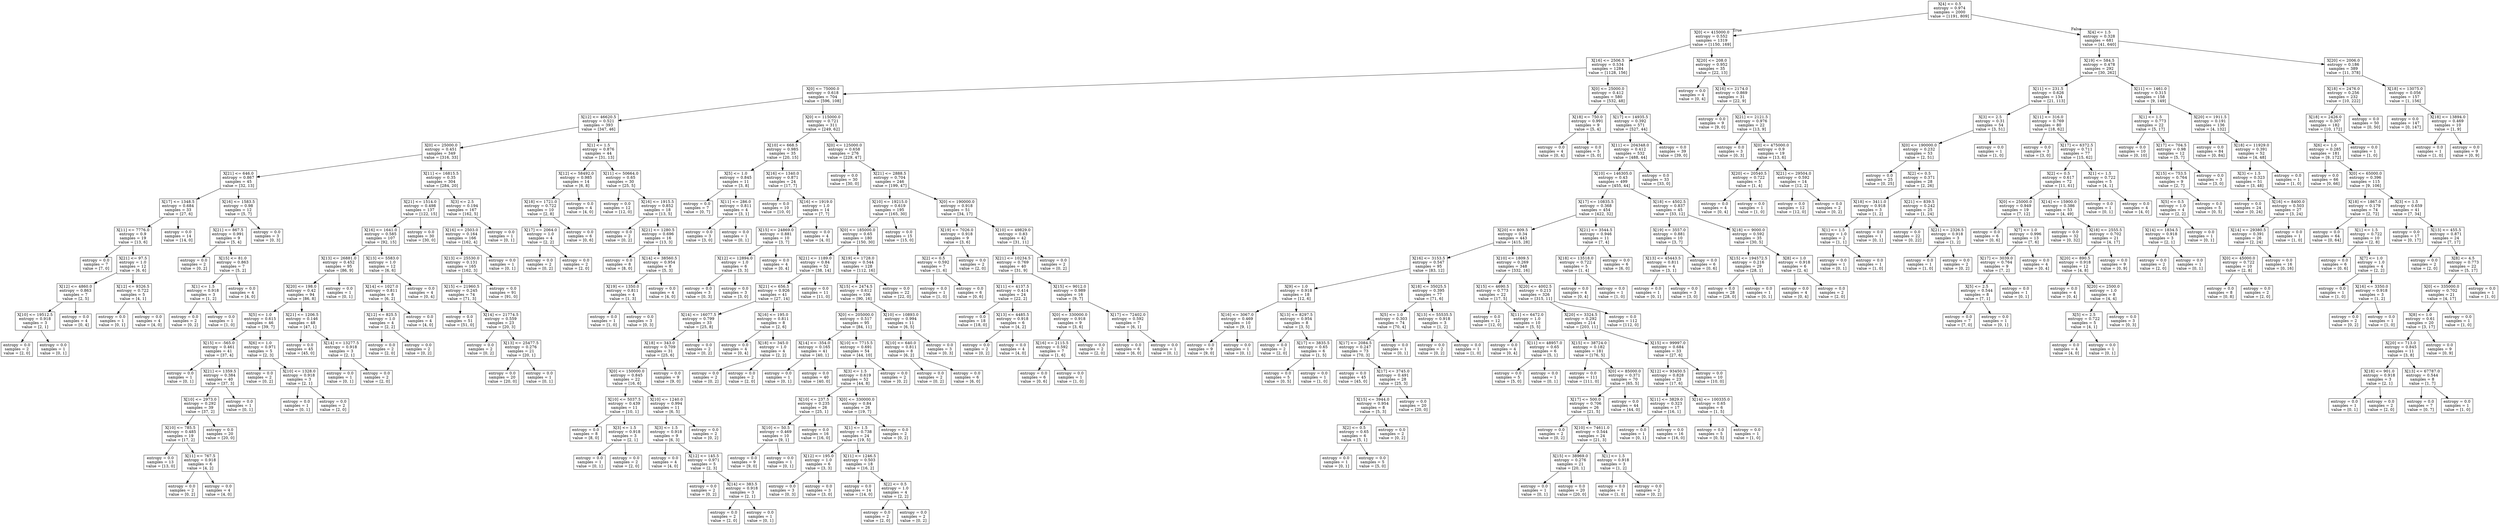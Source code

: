 digraph Tree {
node [shape=box] ;
0 [label="X[4] <= 0.5\nentropy = 0.974\nsamples = 2000\nvalue = [1191, 809]"] ;
1 [label="X[0] <= 415000.0\nentropy = 0.552\nsamples = 1319\nvalue = [1150, 169]"] ;
0 -> 1 [labeldistance=2.5, labelangle=45, headlabel="True"] ;
2 [label="X[16] <= 2506.5\nentropy = 0.534\nsamples = 1284\nvalue = [1128, 156]"] ;
1 -> 2 ;
3 [label="X[0] <= 75000.0\nentropy = 0.618\nsamples = 704\nvalue = [596, 108]"] ;
2 -> 3 ;
4 [label="X[12] <= 46620.5\nentropy = 0.521\nsamples = 393\nvalue = [347, 46]"] ;
3 -> 4 ;
5 [label="X[0] <= 25000.0\nentropy = 0.451\nsamples = 349\nvalue = [316, 33]"] ;
4 -> 5 ;
6 [label="X[21] <= 646.0\nentropy = 0.867\nsamples = 45\nvalue = [32, 13]"] ;
5 -> 6 ;
7 [label="X[17] <= 1348.5\nentropy = 0.684\nsamples = 33\nvalue = [27, 6]"] ;
6 -> 7 ;
8 [label="X[11] <= 7776.0\nentropy = 0.9\nsamples = 19\nvalue = [13, 6]"] ;
7 -> 8 ;
9 [label="entropy = 0.0\nsamples = 7\nvalue = [7, 0]"] ;
8 -> 9 ;
10 [label="X[21] <= 97.5\nentropy = 1.0\nsamples = 12\nvalue = [6, 6]"] ;
8 -> 10 ;
11 [label="X[12] <= 4860.0\nentropy = 0.863\nsamples = 7\nvalue = [2, 5]"] ;
10 -> 11 ;
12 [label="X[10] <= 19512.5\nentropy = 0.918\nsamples = 3\nvalue = [2, 1]"] ;
11 -> 12 ;
13 [label="entropy = 0.0\nsamples = 2\nvalue = [2, 0]"] ;
12 -> 13 ;
14 [label="entropy = 0.0\nsamples = 1\nvalue = [0, 1]"] ;
12 -> 14 ;
15 [label="entropy = 0.0\nsamples = 4\nvalue = [0, 4]"] ;
11 -> 15 ;
16 [label="X[12] <= 9326.5\nentropy = 0.722\nsamples = 5\nvalue = [4, 1]"] ;
10 -> 16 ;
17 [label="entropy = 0.0\nsamples = 1\nvalue = [0, 1]"] ;
16 -> 17 ;
18 [label="entropy = 0.0\nsamples = 4\nvalue = [4, 0]"] ;
16 -> 18 ;
19 [label="entropy = 0.0\nsamples = 14\nvalue = [14, 0]"] ;
7 -> 19 ;
20 [label="X[16] <= 1583.5\nentropy = 0.98\nsamples = 12\nvalue = [5, 7]"] ;
6 -> 20 ;
21 [label="X[21] <= 867.5\nentropy = 0.991\nsamples = 9\nvalue = [5, 4]"] ;
20 -> 21 ;
22 [label="entropy = 0.0\nsamples = 2\nvalue = [0, 2]"] ;
21 -> 22 ;
23 [label="X[15] <= 81.0\nentropy = 0.863\nsamples = 7\nvalue = [5, 2]"] ;
21 -> 23 ;
24 [label="X[1] <= 1.5\nentropy = 0.918\nsamples = 3\nvalue = [1, 2]"] ;
23 -> 24 ;
25 [label="entropy = 0.0\nsamples = 2\nvalue = [0, 2]"] ;
24 -> 25 ;
26 [label="entropy = 0.0\nsamples = 1\nvalue = [1, 0]"] ;
24 -> 26 ;
27 [label="entropy = 0.0\nsamples = 4\nvalue = [4, 0]"] ;
23 -> 27 ;
28 [label="entropy = 0.0\nsamples = 3\nvalue = [0, 3]"] ;
20 -> 28 ;
29 [label="X[11] <= 16815.5\nentropy = 0.35\nsamples = 304\nvalue = [284, 20]"] ;
5 -> 29 ;
30 [label="X[21] <= 1514.0\nentropy = 0.498\nsamples = 137\nvalue = [122, 15]"] ;
29 -> 30 ;
31 [label="X[16] <= 1641.0\nentropy = 0.585\nsamples = 107\nvalue = [92, 15]"] ;
30 -> 31 ;
32 [label="X[13] <= 26881.0\nentropy = 0.452\nsamples = 95\nvalue = [86, 9]"] ;
31 -> 32 ;
33 [label="X[20] <= 198.0\nentropy = 0.42\nsamples = 94\nvalue = [86, 8]"] ;
32 -> 33 ;
34 [label="X[5] <= 1.0\nentropy = 0.615\nsamples = 46\nvalue = [39, 7]"] ;
33 -> 34 ;
35 [label="X[15] <= -565.0\nentropy = 0.461\nsamples = 41\nvalue = [37, 4]"] ;
34 -> 35 ;
36 [label="entropy = 0.0\nsamples = 1\nvalue = [0, 1]"] ;
35 -> 36 ;
37 [label="X[21] <= 1359.5\nentropy = 0.384\nsamples = 40\nvalue = [37, 3]"] ;
35 -> 37 ;
38 [label="X[10] <= 2973.0\nentropy = 0.292\nsamples = 39\nvalue = [37, 2]"] ;
37 -> 38 ;
39 [label="X[10] <= 785.5\nentropy = 0.485\nsamples = 19\nvalue = [17, 2]"] ;
38 -> 39 ;
40 [label="entropy = 0.0\nsamples = 13\nvalue = [13, 0]"] ;
39 -> 40 ;
41 [label="X[11] <= 767.5\nentropy = 0.918\nsamples = 6\nvalue = [4, 2]"] ;
39 -> 41 ;
42 [label="entropy = 0.0\nsamples = 2\nvalue = [0, 2]"] ;
41 -> 42 ;
43 [label="entropy = 0.0\nsamples = 4\nvalue = [4, 0]"] ;
41 -> 43 ;
44 [label="entropy = 0.0\nsamples = 20\nvalue = [20, 0]"] ;
38 -> 44 ;
45 [label="entropy = 0.0\nsamples = 1\nvalue = [0, 1]"] ;
37 -> 45 ;
46 [label="X[6] <= 1.0\nentropy = 0.971\nsamples = 5\nvalue = [2, 3]"] ;
34 -> 46 ;
47 [label="entropy = 0.0\nsamples = 2\nvalue = [0, 2]"] ;
46 -> 47 ;
48 [label="X[10] <= 1328.0\nentropy = 0.918\nsamples = 3\nvalue = [2, 1]"] ;
46 -> 48 ;
49 [label="entropy = 0.0\nsamples = 1\nvalue = [0, 1]"] ;
48 -> 49 ;
50 [label="entropy = 0.0\nsamples = 2\nvalue = [2, 0]"] ;
48 -> 50 ;
51 [label="X[21] <= 1206.5\nentropy = 0.146\nsamples = 48\nvalue = [47, 1]"] ;
33 -> 51 ;
52 [label="entropy = 0.0\nsamples = 45\nvalue = [45, 0]"] ;
51 -> 52 ;
53 [label="X[14] <= 13277.5\nentropy = 0.918\nsamples = 3\nvalue = [2, 1]"] ;
51 -> 53 ;
54 [label="entropy = 0.0\nsamples = 1\nvalue = [0, 1]"] ;
53 -> 54 ;
55 [label="entropy = 0.0\nsamples = 2\nvalue = [2, 0]"] ;
53 -> 55 ;
56 [label="entropy = 0.0\nsamples = 1\nvalue = [0, 1]"] ;
32 -> 56 ;
57 [label="X[13] <= 5583.0\nentropy = 1.0\nsamples = 12\nvalue = [6, 6]"] ;
31 -> 57 ;
58 [label="X[14] <= 1027.0\nentropy = 0.811\nsamples = 8\nvalue = [6, 2]"] ;
57 -> 58 ;
59 [label="X[12] <= 825.5\nentropy = 1.0\nsamples = 4\nvalue = [2, 2]"] ;
58 -> 59 ;
60 [label="entropy = 0.0\nsamples = 2\nvalue = [2, 0]"] ;
59 -> 60 ;
61 [label="entropy = 0.0\nsamples = 2\nvalue = [0, 2]"] ;
59 -> 61 ;
62 [label="entropy = 0.0\nsamples = 4\nvalue = [4, 0]"] ;
58 -> 62 ;
63 [label="entropy = 0.0\nsamples = 4\nvalue = [0, 4]"] ;
57 -> 63 ;
64 [label="entropy = 0.0\nsamples = 30\nvalue = [30, 0]"] ;
30 -> 64 ;
65 [label="X[3] <= 2.5\nentropy = 0.194\nsamples = 167\nvalue = [162, 5]"] ;
29 -> 65 ;
66 [label="X[16] <= 2503.0\nentropy = 0.164\nsamples = 166\nvalue = [162, 4]"] ;
65 -> 66 ;
67 [label="X[13] <= 25530.0\nentropy = 0.131\nsamples = 165\nvalue = [162, 3]"] ;
66 -> 67 ;
68 [label="X[15] <= 21960.5\nentropy = 0.245\nsamples = 74\nvalue = [71, 3]"] ;
67 -> 68 ;
69 [label="entropy = 0.0\nsamples = 51\nvalue = [51, 0]"] ;
68 -> 69 ;
70 [label="X[14] <= 21774.5\nentropy = 0.559\nsamples = 23\nvalue = [20, 3]"] ;
68 -> 70 ;
71 [label="entropy = 0.0\nsamples = 2\nvalue = [0, 2]"] ;
70 -> 71 ;
72 [label="X[13] <= 25477.5\nentropy = 0.276\nsamples = 21\nvalue = [20, 1]"] ;
70 -> 72 ;
73 [label="entropy = 0.0\nsamples = 20\nvalue = [20, 0]"] ;
72 -> 73 ;
74 [label="entropy = 0.0\nsamples = 1\nvalue = [0, 1]"] ;
72 -> 74 ;
75 [label="entropy = 0.0\nsamples = 91\nvalue = [91, 0]"] ;
67 -> 75 ;
76 [label="entropy = 0.0\nsamples = 1\nvalue = [0, 1]"] ;
66 -> 76 ;
77 [label="entropy = 0.0\nsamples = 1\nvalue = [0, 1]"] ;
65 -> 77 ;
78 [label="X[1] <= 1.5\nentropy = 0.876\nsamples = 44\nvalue = [31, 13]"] ;
4 -> 78 ;
79 [label="X[12] <= 58492.0\nentropy = 0.985\nsamples = 14\nvalue = [6, 8]"] ;
78 -> 79 ;
80 [label="X[18] <= 1721.0\nentropy = 0.722\nsamples = 10\nvalue = [2, 8]"] ;
79 -> 80 ;
81 [label="X[17] <= 2064.0\nentropy = 1.0\nsamples = 4\nvalue = [2, 2]"] ;
80 -> 81 ;
82 [label="entropy = 0.0\nsamples = 2\nvalue = [0, 2]"] ;
81 -> 82 ;
83 [label="entropy = 0.0\nsamples = 2\nvalue = [2, 0]"] ;
81 -> 83 ;
84 [label="entropy = 0.0\nsamples = 6\nvalue = [0, 6]"] ;
80 -> 84 ;
85 [label="entropy = 0.0\nsamples = 4\nvalue = [4, 0]"] ;
79 -> 85 ;
86 [label="X[11] <= 50664.0\nentropy = 0.65\nsamples = 30\nvalue = [25, 5]"] ;
78 -> 86 ;
87 [label="entropy = 0.0\nsamples = 12\nvalue = [12, 0]"] ;
86 -> 87 ;
88 [label="X[16] <= 1915.5\nentropy = 0.852\nsamples = 18\nvalue = [13, 5]"] ;
86 -> 88 ;
89 [label="entropy = 0.0\nsamples = 2\nvalue = [0, 2]"] ;
88 -> 89 ;
90 [label="X[21] <= 1280.5\nentropy = 0.696\nsamples = 16\nvalue = [13, 3]"] ;
88 -> 90 ;
91 [label="entropy = 0.0\nsamples = 8\nvalue = [8, 0]"] ;
90 -> 91 ;
92 [label="X[14] <= 38560.5\nentropy = 0.954\nsamples = 8\nvalue = [5, 3]"] ;
90 -> 92 ;
93 [label="X[19] <= 1350.0\nentropy = 0.811\nsamples = 4\nvalue = [1, 3]"] ;
92 -> 93 ;
94 [label="entropy = 0.0\nsamples = 1\nvalue = [1, 0]"] ;
93 -> 94 ;
95 [label="entropy = 0.0\nsamples = 3\nvalue = [0, 3]"] ;
93 -> 95 ;
96 [label="entropy = 0.0\nsamples = 4\nvalue = [4, 0]"] ;
92 -> 96 ;
97 [label="X[0] <= 115000.0\nentropy = 0.721\nsamples = 311\nvalue = [249, 62]"] ;
3 -> 97 ;
98 [label="X[10] <= 668.5\nentropy = 0.985\nsamples = 35\nvalue = [20, 15]"] ;
97 -> 98 ;
99 [label="X[5] <= 1.0\nentropy = 0.845\nsamples = 11\nvalue = [3, 8]"] ;
98 -> 99 ;
100 [label="entropy = 0.0\nsamples = 7\nvalue = [0, 7]"] ;
99 -> 100 ;
101 [label="X[11] <= 286.0\nentropy = 0.811\nsamples = 4\nvalue = [3, 1]"] ;
99 -> 101 ;
102 [label="entropy = 0.0\nsamples = 3\nvalue = [3, 0]"] ;
101 -> 102 ;
103 [label="entropy = 0.0\nsamples = 1\nvalue = [0, 1]"] ;
101 -> 103 ;
104 [label="X[16] <= 1340.0\nentropy = 0.871\nsamples = 24\nvalue = [17, 7]"] ;
98 -> 104 ;
105 [label="entropy = 0.0\nsamples = 10\nvalue = [10, 0]"] ;
104 -> 105 ;
106 [label="X[16] <= 1919.0\nentropy = 1.0\nsamples = 14\nvalue = [7, 7]"] ;
104 -> 106 ;
107 [label="X[15] <= 24869.0\nentropy = 0.881\nsamples = 10\nvalue = [3, 7]"] ;
106 -> 107 ;
108 [label="X[12] <= 12894.0\nentropy = 1.0\nsamples = 6\nvalue = [3, 3]"] ;
107 -> 108 ;
109 [label="entropy = 0.0\nsamples = 3\nvalue = [0, 3]"] ;
108 -> 109 ;
110 [label="entropy = 0.0\nsamples = 3\nvalue = [3, 0]"] ;
108 -> 110 ;
111 [label="entropy = 0.0\nsamples = 4\nvalue = [0, 4]"] ;
107 -> 111 ;
112 [label="entropy = 0.0\nsamples = 4\nvalue = [4, 0]"] ;
106 -> 112 ;
113 [label="X[0] <= 125000.0\nentropy = 0.658\nsamples = 276\nvalue = [229, 47]"] ;
97 -> 113 ;
114 [label="entropy = 0.0\nsamples = 30\nvalue = [30, 0]"] ;
113 -> 114 ;
115 [label="X[21] <= 2888.5\nentropy = 0.704\nsamples = 246\nvalue = [199, 47]"] ;
113 -> 115 ;
116 [label="X[10] <= 19215.0\nentropy = 0.619\nsamples = 195\nvalue = [165, 30]"] ;
115 -> 116 ;
117 [label="X[0] <= 185000.0\nentropy = 0.65\nsamples = 180\nvalue = [150, 30]"] ;
116 -> 117 ;
118 [label="X[21] <= 1189.0\nentropy = 0.84\nsamples = 52\nvalue = [38, 14]"] ;
117 -> 118 ;
119 [label="X[21] <= 656.5\nentropy = 0.926\nsamples = 41\nvalue = [27, 14]"] ;
118 -> 119 ;
120 [label="X[14] <= 16077.5\nentropy = 0.799\nsamples = 33\nvalue = [25, 8]"] ;
119 -> 120 ;
121 [label="X[18] <= 343.0\nentropy = 0.709\nsamples = 31\nvalue = [25, 6]"] ;
120 -> 121 ;
122 [label="X[0] <= 150000.0\nentropy = 0.845\nsamples = 22\nvalue = [16, 6]"] ;
121 -> 122 ;
123 [label="X[10] <= 5037.5\nentropy = 0.439\nsamples = 11\nvalue = [10, 1]"] ;
122 -> 123 ;
124 [label="entropy = 0.0\nsamples = 8\nvalue = [8, 0]"] ;
123 -> 124 ;
125 [label="X[3] <= 1.5\nentropy = 0.918\nsamples = 3\nvalue = [2, 1]"] ;
123 -> 125 ;
126 [label="entropy = 0.0\nsamples = 1\nvalue = [0, 1]"] ;
125 -> 126 ;
127 [label="entropy = 0.0\nsamples = 2\nvalue = [2, 0]"] ;
125 -> 127 ;
128 [label="X[10] <= 1240.0\nentropy = 0.994\nsamples = 11\nvalue = [6, 5]"] ;
122 -> 128 ;
129 [label="X[3] <= 1.5\nentropy = 0.918\nsamples = 9\nvalue = [6, 3]"] ;
128 -> 129 ;
130 [label="entropy = 0.0\nsamples = 4\nvalue = [4, 0]"] ;
129 -> 130 ;
131 [label="X[12] <= 145.5\nentropy = 0.971\nsamples = 5\nvalue = [2, 3]"] ;
129 -> 131 ;
132 [label="entropy = 0.0\nsamples = 2\nvalue = [0, 2]"] ;
131 -> 132 ;
133 [label="X[14] <= 383.5\nentropy = 0.918\nsamples = 3\nvalue = [2, 1]"] ;
131 -> 133 ;
134 [label="entropy = 0.0\nsamples = 2\nvalue = [2, 0]"] ;
133 -> 134 ;
135 [label="entropy = 0.0\nsamples = 1\nvalue = [0, 1]"] ;
133 -> 135 ;
136 [label="entropy = 0.0\nsamples = 2\nvalue = [0, 2]"] ;
128 -> 136 ;
137 [label="entropy = 0.0\nsamples = 9\nvalue = [9, 0]"] ;
121 -> 137 ;
138 [label="entropy = 0.0\nsamples = 2\nvalue = [0, 2]"] ;
120 -> 138 ;
139 [label="X[16] <= 195.0\nentropy = 0.811\nsamples = 8\nvalue = [2, 6]"] ;
119 -> 139 ;
140 [label="entropy = 0.0\nsamples = 4\nvalue = [0, 4]"] ;
139 -> 140 ;
141 [label="X[18] <= 345.0\nentropy = 1.0\nsamples = 4\nvalue = [2, 2]"] ;
139 -> 141 ;
142 [label="entropy = 0.0\nsamples = 2\nvalue = [0, 2]"] ;
141 -> 142 ;
143 [label="entropy = 0.0\nsamples = 2\nvalue = [2, 0]"] ;
141 -> 143 ;
144 [label="entropy = 0.0\nsamples = 11\nvalue = [11, 0]"] ;
118 -> 144 ;
145 [label="X[19] <= 1728.0\nentropy = 0.544\nsamples = 128\nvalue = [112, 16]"] ;
117 -> 145 ;
146 [label="X[15] <= 2474.5\nentropy = 0.612\nsamples = 106\nvalue = [90, 16]"] ;
145 -> 146 ;
147 [label="X[0] <= 205000.0\nentropy = 0.517\nsamples = 95\nvalue = [84, 11]"] ;
146 -> 147 ;
148 [label="X[14] <= -354.0\nentropy = 0.165\nsamples = 41\nvalue = [40, 1]"] ;
147 -> 148 ;
149 [label="entropy = 0.0\nsamples = 1\nvalue = [0, 1]"] ;
148 -> 149 ;
150 [label="entropy = 0.0\nsamples = 40\nvalue = [40, 0]"] ;
148 -> 150 ;
151 [label="X[10] <= 7715.5\nentropy = 0.691\nsamples = 54\nvalue = [44, 10]"] ;
147 -> 151 ;
152 [label="X[3] <= 1.5\nentropy = 0.619\nsamples = 52\nvalue = [44, 8]"] ;
151 -> 152 ;
153 [label="X[10] <= 237.5\nentropy = 0.235\nsamples = 26\nvalue = [25, 1]"] ;
152 -> 153 ;
154 [label="X[10] <= 50.5\nentropy = 0.469\nsamples = 10\nvalue = [9, 1]"] ;
153 -> 154 ;
155 [label="entropy = 0.0\nsamples = 9\nvalue = [9, 0]"] ;
154 -> 155 ;
156 [label="entropy = 0.0\nsamples = 1\nvalue = [0, 1]"] ;
154 -> 156 ;
157 [label="entropy = 0.0\nsamples = 16\nvalue = [16, 0]"] ;
153 -> 157 ;
158 [label="X[0] <= 330000.0\nentropy = 0.84\nsamples = 26\nvalue = [19, 7]"] ;
152 -> 158 ;
159 [label="X[1] <= 1.5\nentropy = 0.738\nsamples = 24\nvalue = [19, 5]"] ;
158 -> 159 ;
160 [label="X[12] <= 195.0\nentropy = 1.0\nsamples = 6\nvalue = [3, 3]"] ;
159 -> 160 ;
161 [label="entropy = 0.0\nsamples = 3\nvalue = [0, 3]"] ;
160 -> 161 ;
162 [label="entropy = 0.0\nsamples = 3\nvalue = [3, 0]"] ;
160 -> 162 ;
163 [label="X[11] <= 1246.5\nentropy = 0.503\nsamples = 18\nvalue = [16, 2]"] ;
159 -> 163 ;
164 [label="entropy = 0.0\nsamples = 14\nvalue = [14, 0]"] ;
163 -> 164 ;
165 [label="X[2] <= 0.5\nentropy = 1.0\nsamples = 4\nvalue = [2, 2]"] ;
163 -> 165 ;
166 [label="entropy = 0.0\nsamples = 2\nvalue = [2, 0]"] ;
165 -> 166 ;
167 [label="entropy = 0.0\nsamples = 2\nvalue = [0, 2]"] ;
165 -> 167 ;
168 [label="entropy = 0.0\nsamples = 2\nvalue = [0, 2]"] ;
158 -> 168 ;
169 [label="entropy = 0.0\nsamples = 2\nvalue = [0, 2]"] ;
151 -> 169 ;
170 [label="X[10] <= 10893.0\nentropy = 0.994\nsamples = 11\nvalue = [6, 5]"] ;
146 -> 170 ;
171 [label="X[10] <= 640.0\nentropy = 0.811\nsamples = 8\nvalue = [6, 2]"] ;
170 -> 171 ;
172 [label="entropy = 0.0\nsamples = 2\nvalue = [0, 2]"] ;
171 -> 172 ;
173 [label="entropy = 0.0\nsamples = 6\nvalue = [6, 0]"] ;
171 -> 173 ;
174 [label="entropy = 0.0\nsamples = 3\nvalue = [0, 3]"] ;
170 -> 174 ;
175 [label="entropy = 0.0\nsamples = 22\nvalue = [22, 0]"] ;
145 -> 175 ;
176 [label="entropy = 0.0\nsamples = 15\nvalue = [15, 0]"] ;
116 -> 176 ;
177 [label="X[0] <= 190000.0\nentropy = 0.918\nsamples = 51\nvalue = [34, 17]"] ;
115 -> 177 ;
178 [label="X[19] <= 7026.0\nentropy = 0.918\nsamples = 9\nvalue = [3, 6]"] ;
177 -> 178 ;
179 [label="X[2] <= 0.5\nentropy = 0.592\nsamples = 7\nvalue = [1, 6]"] ;
178 -> 179 ;
180 [label="entropy = 0.0\nsamples = 1\nvalue = [1, 0]"] ;
179 -> 180 ;
181 [label="entropy = 0.0\nsamples = 6\nvalue = [0, 6]"] ;
179 -> 181 ;
182 [label="entropy = 0.0\nsamples = 2\nvalue = [2, 0]"] ;
178 -> 182 ;
183 [label="X[10] <= 49829.0\nentropy = 0.83\nsamples = 42\nvalue = [31, 11]"] ;
177 -> 183 ;
184 [label="X[21] <= 10234.5\nentropy = 0.769\nsamples = 40\nvalue = [31, 9]"] ;
183 -> 184 ;
185 [label="X[11] <= 4137.5\nentropy = 0.414\nsamples = 24\nvalue = [22, 2]"] ;
184 -> 185 ;
186 [label="entropy = 0.0\nsamples = 18\nvalue = [18, 0]"] ;
185 -> 186 ;
187 [label="X[13] <= 4485.5\nentropy = 0.918\nsamples = 6\nvalue = [4, 2]"] ;
185 -> 187 ;
188 [label="entropy = 0.0\nsamples = 2\nvalue = [0, 2]"] ;
187 -> 188 ;
189 [label="entropy = 0.0\nsamples = 4\nvalue = [4, 0]"] ;
187 -> 189 ;
190 [label="X[15] <= 9012.0\nentropy = 0.989\nsamples = 16\nvalue = [9, 7]"] ;
184 -> 190 ;
191 [label="X[0] <= 330000.0\nentropy = 0.918\nsamples = 9\nvalue = [3, 6]"] ;
190 -> 191 ;
192 [label="X[16] <= 2115.5\nentropy = 0.592\nsamples = 7\nvalue = [1, 6]"] ;
191 -> 192 ;
193 [label="entropy = 0.0\nsamples = 6\nvalue = [0, 6]"] ;
192 -> 193 ;
194 [label="entropy = 0.0\nsamples = 1\nvalue = [1, 0]"] ;
192 -> 194 ;
195 [label="entropy = 0.0\nsamples = 2\nvalue = [2, 0]"] ;
191 -> 195 ;
196 [label="X[17] <= 72402.0\nentropy = 0.592\nsamples = 7\nvalue = [6, 1]"] ;
190 -> 196 ;
197 [label="entropy = 0.0\nsamples = 6\nvalue = [6, 0]"] ;
196 -> 197 ;
198 [label="entropy = 0.0\nsamples = 1\nvalue = [0, 1]"] ;
196 -> 198 ;
199 [label="entropy = 0.0\nsamples = 2\nvalue = [0, 2]"] ;
183 -> 199 ;
200 [label="X[0] <= 25000.0\nentropy = 0.412\nsamples = 580\nvalue = [532, 48]"] ;
2 -> 200 ;
201 [label="X[18] <= 750.0\nentropy = 0.991\nsamples = 9\nvalue = [5, 4]"] ;
200 -> 201 ;
202 [label="entropy = 0.0\nsamples = 4\nvalue = [0, 4]"] ;
201 -> 202 ;
203 [label="entropy = 0.0\nsamples = 5\nvalue = [5, 0]"] ;
201 -> 203 ;
204 [label="X[17] <= 14935.5\nentropy = 0.392\nsamples = 571\nvalue = [527, 44]"] ;
200 -> 204 ;
205 [label="X[11] <= 204348.0\nentropy = 0.412\nsamples = 532\nvalue = [488, 44]"] ;
204 -> 205 ;
206 [label="X[10] <= 146305.0\nentropy = 0.43\nsamples = 499\nvalue = [455, 44]"] ;
205 -> 206 ;
207 [label="X[17] <= 10835.5\nentropy = 0.368\nsamples = 454\nvalue = [422, 32]"] ;
206 -> 207 ;
208 [label="X[20] <= 809.5\nentropy = 0.34\nsamples = 443\nvalue = [415, 28]"] ;
207 -> 208 ;
209 [label="X[16] <= 3153.5\nentropy = 0.547\nsamples = 95\nvalue = [83, 12]"] ;
208 -> 209 ;
210 [label="X[9] <= 1.0\nentropy = 0.918\nsamples = 18\nvalue = [12, 6]"] ;
209 -> 210 ;
211 [label="X[16] <= 3067.0\nentropy = 0.469\nsamples = 10\nvalue = [9, 1]"] ;
210 -> 211 ;
212 [label="entropy = 0.0\nsamples = 9\nvalue = [9, 0]"] ;
211 -> 212 ;
213 [label="entropy = 0.0\nsamples = 1\nvalue = [0, 1]"] ;
211 -> 213 ;
214 [label="X[13] <= 8297.5\nentropy = 0.954\nsamples = 8\nvalue = [3, 5]"] ;
210 -> 214 ;
215 [label="entropy = 0.0\nsamples = 2\nvalue = [2, 0]"] ;
214 -> 215 ;
216 [label="X[17] <= 3835.5\nentropy = 0.65\nsamples = 6\nvalue = [1, 5]"] ;
214 -> 216 ;
217 [label="entropy = 0.0\nsamples = 5\nvalue = [0, 5]"] ;
216 -> 217 ;
218 [label="entropy = 0.0\nsamples = 1\nvalue = [1, 0]"] ;
216 -> 218 ;
219 [label="X[18] <= 35025.5\nentropy = 0.395\nsamples = 77\nvalue = [71, 6]"] ;
209 -> 219 ;
220 [label="X[5] <= 1.0\nentropy = 0.303\nsamples = 74\nvalue = [70, 4]"] ;
219 -> 220 ;
221 [label="X[17] <= 2084.5\nentropy = 0.247\nsamples = 73\nvalue = [70, 3]"] ;
220 -> 221 ;
222 [label="entropy = 0.0\nsamples = 45\nvalue = [45, 0]"] ;
221 -> 222 ;
223 [label="X[17] <= 3745.0\nentropy = 0.491\nsamples = 28\nvalue = [25, 3]"] ;
221 -> 223 ;
224 [label="X[15] <= 3944.0\nentropy = 0.954\nsamples = 8\nvalue = [5, 3]"] ;
223 -> 224 ;
225 [label="X[2] <= 0.5\nentropy = 0.65\nsamples = 6\nvalue = [5, 1]"] ;
224 -> 225 ;
226 [label="entropy = 0.0\nsamples = 1\nvalue = [0, 1]"] ;
225 -> 226 ;
227 [label="entropy = 0.0\nsamples = 5\nvalue = [5, 0]"] ;
225 -> 227 ;
228 [label="entropy = 0.0\nsamples = 2\nvalue = [0, 2]"] ;
224 -> 228 ;
229 [label="entropy = 0.0\nsamples = 20\nvalue = [20, 0]"] ;
223 -> 229 ;
230 [label="entropy = 0.0\nsamples = 1\nvalue = [0, 1]"] ;
220 -> 230 ;
231 [label="X[13] <= 55535.5\nentropy = 0.918\nsamples = 3\nvalue = [1, 2]"] ;
219 -> 231 ;
232 [label="entropy = 0.0\nsamples = 2\nvalue = [0, 2]"] ;
231 -> 232 ;
233 [label="entropy = 0.0\nsamples = 1\nvalue = [1, 0]"] ;
231 -> 233 ;
234 [label="X[10] <= 1809.5\nentropy = 0.269\nsamples = 348\nvalue = [332, 16]"] ;
208 -> 234 ;
235 [label="X[15] <= 4690.5\nentropy = 0.773\nsamples = 22\nvalue = [17, 5]"] ;
234 -> 235 ;
236 [label="entropy = 0.0\nsamples = 12\nvalue = [12, 0]"] ;
235 -> 236 ;
237 [label="X[11] <= 6472.0\nentropy = 1.0\nsamples = 10\nvalue = [5, 5]"] ;
235 -> 237 ;
238 [label="entropy = 0.0\nsamples = 4\nvalue = [0, 4]"] ;
237 -> 238 ;
239 [label="X[11] <= 48957.0\nentropy = 0.65\nsamples = 6\nvalue = [5, 1]"] ;
237 -> 239 ;
240 [label="entropy = 0.0\nsamples = 5\nvalue = [5, 0]"] ;
239 -> 240 ;
241 [label="entropy = 0.0\nsamples = 1\nvalue = [0, 1]"] ;
239 -> 241 ;
242 [label="X[20] <= 4002.5\nentropy = 0.213\nsamples = 326\nvalue = [315, 11]"] ;
234 -> 242 ;
243 [label="X[20] <= 3324.5\nentropy = 0.292\nsamples = 214\nvalue = [203, 11]"] ;
242 -> 243 ;
244 [label="X[15] <= 38724.0\nentropy = 0.182\nsamples = 181\nvalue = [176, 5]"] ;
243 -> 244 ;
245 [label="entropy = 0.0\nsamples = 111\nvalue = [111, 0]"] ;
244 -> 245 ;
246 [label="X[0] <= 85000.0\nentropy = 0.371\nsamples = 70\nvalue = [65, 5]"] ;
244 -> 246 ;
247 [label="X[17] <= 500.0\nentropy = 0.706\nsamples = 26\nvalue = [21, 5]"] ;
246 -> 247 ;
248 [label="entropy = 0.0\nsamples = 2\nvalue = [0, 2]"] ;
247 -> 248 ;
249 [label="X[10] <= 74611.0\nentropy = 0.544\nsamples = 24\nvalue = [21, 3]"] ;
247 -> 249 ;
250 [label="X[15] <= 38969.0\nentropy = 0.276\nsamples = 21\nvalue = [20, 1]"] ;
249 -> 250 ;
251 [label="entropy = 0.0\nsamples = 1\nvalue = [0, 1]"] ;
250 -> 251 ;
252 [label="entropy = 0.0\nsamples = 20\nvalue = [20, 0]"] ;
250 -> 252 ;
253 [label="X[1] <= 1.5\nentropy = 0.918\nsamples = 3\nvalue = [1, 2]"] ;
249 -> 253 ;
254 [label="entropy = 0.0\nsamples = 1\nvalue = [1, 0]"] ;
253 -> 254 ;
255 [label="entropy = 0.0\nsamples = 2\nvalue = [0, 2]"] ;
253 -> 255 ;
256 [label="entropy = 0.0\nsamples = 44\nvalue = [44, 0]"] ;
246 -> 256 ;
257 [label="X[15] <= 99997.0\nentropy = 0.684\nsamples = 33\nvalue = [27, 6]"] ;
243 -> 257 ;
258 [label="X[12] <= 93450.5\nentropy = 0.828\nsamples = 23\nvalue = [17, 6]"] ;
257 -> 258 ;
259 [label="X[11] <= 3829.0\nentropy = 0.323\nsamples = 17\nvalue = [16, 1]"] ;
258 -> 259 ;
260 [label="entropy = 0.0\nsamples = 1\nvalue = [0, 1]"] ;
259 -> 260 ;
261 [label="entropy = 0.0\nsamples = 16\nvalue = [16, 0]"] ;
259 -> 261 ;
262 [label="X[14] <= 100335.0\nentropy = 0.65\nsamples = 6\nvalue = [1, 5]"] ;
258 -> 262 ;
263 [label="entropy = 0.0\nsamples = 5\nvalue = [0, 5]"] ;
262 -> 263 ;
264 [label="entropy = 0.0\nsamples = 1\nvalue = [1, 0]"] ;
262 -> 264 ;
265 [label="entropy = 0.0\nsamples = 10\nvalue = [10, 0]"] ;
257 -> 265 ;
266 [label="entropy = 0.0\nsamples = 112\nvalue = [112, 0]"] ;
242 -> 266 ;
267 [label="X[21] <= 3544.5\nentropy = 0.946\nsamples = 11\nvalue = [7, 4]"] ;
207 -> 267 ;
268 [label="X[18] <= 13518.0\nentropy = 0.722\nsamples = 5\nvalue = [1, 4]"] ;
267 -> 268 ;
269 [label="entropy = 0.0\nsamples = 4\nvalue = [0, 4]"] ;
268 -> 269 ;
270 [label="entropy = 0.0\nsamples = 1\nvalue = [1, 0]"] ;
268 -> 270 ;
271 [label="entropy = 0.0\nsamples = 6\nvalue = [6, 0]"] ;
267 -> 271 ;
272 [label="X[18] <= 4502.5\nentropy = 0.837\nsamples = 45\nvalue = [33, 12]"] ;
206 -> 272 ;
273 [label="X[19] <= 3557.0\nentropy = 0.881\nsamples = 10\nvalue = [3, 7]"] ;
272 -> 273 ;
274 [label="X[13] <= 45443.5\nentropy = 0.811\nsamples = 4\nvalue = [3, 1]"] ;
273 -> 274 ;
275 [label="entropy = 0.0\nsamples = 1\nvalue = [0, 1]"] ;
274 -> 275 ;
276 [label="entropy = 0.0\nsamples = 3\nvalue = [3, 0]"] ;
274 -> 276 ;
277 [label="entropy = 0.0\nsamples = 6\nvalue = [0, 6]"] ;
273 -> 277 ;
278 [label="X[18] <= 9000.0\nentropy = 0.592\nsamples = 35\nvalue = [30, 5]"] ;
272 -> 278 ;
279 [label="X[15] <= 194572.5\nentropy = 0.216\nsamples = 29\nvalue = [28, 1]"] ;
278 -> 279 ;
280 [label="entropy = 0.0\nsamples = 28\nvalue = [28, 0]"] ;
279 -> 280 ;
281 [label="entropy = 0.0\nsamples = 1\nvalue = [0, 1]"] ;
279 -> 281 ;
282 [label="X[8] <= 1.0\nentropy = 0.918\nsamples = 6\nvalue = [2, 4]"] ;
278 -> 282 ;
283 [label="entropy = 0.0\nsamples = 4\nvalue = [0, 4]"] ;
282 -> 283 ;
284 [label="entropy = 0.0\nsamples = 2\nvalue = [2, 0]"] ;
282 -> 284 ;
285 [label="entropy = 0.0\nsamples = 33\nvalue = [33, 0]"] ;
205 -> 285 ;
286 [label="entropy = 0.0\nsamples = 39\nvalue = [39, 0]"] ;
204 -> 286 ;
287 [label="X[20] <= 208.0\nentropy = 0.952\nsamples = 35\nvalue = [22, 13]"] ;
1 -> 287 ;
288 [label="entropy = 0.0\nsamples = 4\nvalue = [0, 4]"] ;
287 -> 288 ;
289 [label="X[16] <= 2174.0\nentropy = 0.869\nsamples = 31\nvalue = [22, 9]"] ;
287 -> 289 ;
290 [label="entropy = 0.0\nsamples = 9\nvalue = [9, 0]"] ;
289 -> 290 ;
291 [label="X[21] <= 2121.5\nentropy = 0.976\nsamples = 22\nvalue = [13, 9]"] ;
289 -> 291 ;
292 [label="entropy = 0.0\nsamples = 3\nvalue = [0, 3]"] ;
291 -> 292 ;
293 [label="X[0] <= 475000.0\nentropy = 0.9\nsamples = 19\nvalue = [13, 6]"] ;
291 -> 293 ;
294 [label="X[20] <= 20540.5\nentropy = 0.722\nsamples = 5\nvalue = [1, 4]"] ;
293 -> 294 ;
295 [label="entropy = 0.0\nsamples = 4\nvalue = [0, 4]"] ;
294 -> 295 ;
296 [label="entropy = 0.0\nsamples = 1\nvalue = [1, 0]"] ;
294 -> 296 ;
297 [label="X[21] <= 29504.0\nentropy = 0.592\nsamples = 14\nvalue = [12, 2]"] ;
293 -> 297 ;
298 [label="entropy = 0.0\nsamples = 12\nvalue = [12, 0]"] ;
297 -> 298 ;
299 [label="entropy = 0.0\nsamples = 2\nvalue = [0, 2]"] ;
297 -> 299 ;
300 [label="X[4] <= 1.5\nentropy = 0.328\nsamples = 681\nvalue = [41, 640]"] ;
0 -> 300 [labeldistance=2.5, labelangle=-45, headlabel="False"] ;
301 [label="X[19] <= 584.5\nentropy = 0.478\nsamples = 292\nvalue = [30, 262]"] ;
300 -> 301 ;
302 [label="X[11] <= 231.5\nentropy = 0.626\nsamples = 134\nvalue = [21, 113]"] ;
301 -> 302 ;
303 [label="X[3] <= 2.5\nentropy = 0.31\nsamples = 54\nvalue = [3, 51]"] ;
302 -> 303 ;
304 [label="X[0] <= 190000.0\nentropy = 0.232\nsamples = 53\nvalue = [2, 51]"] ;
303 -> 304 ;
305 [label="entropy = 0.0\nsamples = 25\nvalue = [0, 25]"] ;
304 -> 305 ;
306 [label="X[2] <= 0.5\nentropy = 0.371\nsamples = 28\nvalue = [2, 26]"] ;
304 -> 306 ;
307 [label="X[18] <= 3411.0\nentropy = 0.918\nsamples = 3\nvalue = [1, 2]"] ;
306 -> 307 ;
308 [label="X[1] <= 1.5\nentropy = 1.0\nsamples = 2\nvalue = [1, 1]"] ;
307 -> 308 ;
309 [label="entropy = 0.0\nsamples = 1\nvalue = [0, 1]"] ;
308 -> 309 ;
310 [label="entropy = 0.0\nsamples = 1\nvalue = [1, 0]"] ;
308 -> 310 ;
311 [label="entropy = 0.0\nsamples = 1\nvalue = [0, 1]"] ;
307 -> 311 ;
312 [label="X[21] <= 839.5\nentropy = 0.242\nsamples = 25\nvalue = [1, 24]"] ;
306 -> 312 ;
313 [label="entropy = 0.0\nsamples = 22\nvalue = [0, 22]"] ;
312 -> 313 ;
314 [label="X[21] <= 2326.5\nentropy = 0.918\nsamples = 3\nvalue = [1, 2]"] ;
312 -> 314 ;
315 [label="entropy = 0.0\nsamples = 1\nvalue = [1, 0]"] ;
314 -> 315 ;
316 [label="entropy = 0.0\nsamples = 2\nvalue = [0, 2]"] ;
314 -> 316 ;
317 [label="entropy = 0.0\nsamples = 1\nvalue = [1, 0]"] ;
303 -> 317 ;
318 [label="X[11] <= 316.0\nentropy = 0.769\nsamples = 80\nvalue = [18, 62]"] ;
302 -> 318 ;
319 [label="entropy = 0.0\nsamples = 3\nvalue = [3, 0]"] ;
318 -> 319 ;
320 [label="X[17] <= 6372.5\nentropy = 0.711\nsamples = 77\nvalue = [15, 62]"] ;
318 -> 320 ;
321 [label="X[2] <= 0.5\nentropy = 0.617\nsamples = 72\nvalue = [11, 61]"] ;
320 -> 321 ;
322 [label="X[0] <= 25000.0\nentropy = 0.949\nsamples = 19\nvalue = [7, 12]"] ;
321 -> 322 ;
323 [label="entropy = 0.0\nsamples = 6\nvalue = [0, 6]"] ;
322 -> 323 ;
324 [label="X[7] <= 1.0\nentropy = 0.996\nsamples = 13\nvalue = [7, 6]"] ;
322 -> 324 ;
325 [label="X[17] <= 3039.0\nentropy = 0.764\nsamples = 9\nvalue = [7, 2]"] ;
324 -> 325 ;
326 [label="X[5] <= 2.5\nentropy = 0.544\nsamples = 8\nvalue = [7, 1]"] ;
325 -> 326 ;
327 [label="entropy = 0.0\nsamples = 7\nvalue = [7, 0]"] ;
326 -> 327 ;
328 [label="entropy = 0.0\nsamples = 1\nvalue = [0, 1]"] ;
326 -> 328 ;
329 [label="entropy = 0.0\nsamples = 1\nvalue = [0, 1]"] ;
325 -> 329 ;
330 [label="entropy = 0.0\nsamples = 4\nvalue = [0, 4]"] ;
324 -> 330 ;
331 [label="X[14] <= 15900.0\nentropy = 0.386\nsamples = 53\nvalue = [4, 49]"] ;
321 -> 331 ;
332 [label="entropy = 0.0\nsamples = 32\nvalue = [0, 32]"] ;
331 -> 332 ;
333 [label="X[18] <= 2555.5\nentropy = 0.702\nsamples = 21\nvalue = [4, 17]"] ;
331 -> 333 ;
334 [label="X[20] <= 890.5\nentropy = 0.918\nsamples = 12\nvalue = [4, 8]"] ;
333 -> 334 ;
335 [label="entropy = 0.0\nsamples = 4\nvalue = [0, 4]"] ;
334 -> 335 ;
336 [label="X[20] <= 2500.0\nentropy = 1.0\nsamples = 8\nvalue = [4, 4]"] ;
334 -> 336 ;
337 [label="X[5] <= 2.5\nentropy = 0.722\nsamples = 5\nvalue = [4, 1]"] ;
336 -> 337 ;
338 [label="entropy = 0.0\nsamples = 4\nvalue = [4, 0]"] ;
337 -> 338 ;
339 [label="entropy = 0.0\nsamples = 1\nvalue = [0, 1]"] ;
337 -> 339 ;
340 [label="entropy = 0.0\nsamples = 3\nvalue = [0, 3]"] ;
336 -> 340 ;
341 [label="entropy = 0.0\nsamples = 9\nvalue = [0, 9]"] ;
333 -> 341 ;
342 [label="X[1] <= 1.5\nentropy = 0.722\nsamples = 5\nvalue = [4, 1]"] ;
320 -> 342 ;
343 [label="entropy = 0.0\nsamples = 1\nvalue = [0, 1]"] ;
342 -> 343 ;
344 [label="entropy = 0.0\nsamples = 4\nvalue = [4, 0]"] ;
342 -> 344 ;
345 [label="X[11] <= 1461.0\nentropy = 0.315\nsamples = 158\nvalue = [9, 149]"] ;
301 -> 345 ;
346 [label="X[1] <= 1.5\nentropy = 0.773\nsamples = 22\nvalue = [5, 17]"] ;
345 -> 346 ;
347 [label="entropy = 0.0\nsamples = 10\nvalue = [0, 10]"] ;
346 -> 347 ;
348 [label="X[17] <= 704.5\nentropy = 0.98\nsamples = 12\nvalue = [5, 7]"] ;
346 -> 348 ;
349 [label="X[15] <= 753.5\nentropy = 0.764\nsamples = 9\nvalue = [2, 7]"] ;
348 -> 349 ;
350 [label="X[5] <= 0.5\nentropy = 1.0\nsamples = 4\nvalue = [2, 2]"] ;
349 -> 350 ;
351 [label="X[14] <= 1834.5\nentropy = 0.918\nsamples = 3\nvalue = [2, 1]"] ;
350 -> 351 ;
352 [label="entropy = 0.0\nsamples = 2\nvalue = [2, 0]"] ;
351 -> 352 ;
353 [label="entropy = 0.0\nsamples = 1\nvalue = [0, 1]"] ;
351 -> 353 ;
354 [label="entropy = 0.0\nsamples = 1\nvalue = [0, 1]"] ;
350 -> 354 ;
355 [label="entropy = 0.0\nsamples = 5\nvalue = [0, 5]"] ;
349 -> 355 ;
356 [label="entropy = 0.0\nsamples = 3\nvalue = [3, 0]"] ;
348 -> 356 ;
357 [label="X[20] <= 1911.5\nentropy = 0.191\nsamples = 136\nvalue = [4, 132]"] ;
345 -> 357 ;
358 [label="entropy = 0.0\nsamples = 84\nvalue = [0, 84]"] ;
357 -> 358 ;
359 [label="X[18] <= 11929.0\nentropy = 0.391\nsamples = 52\nvalue = [4, 48]"] ;
357 -> 359 ;
360 [label="X[3] <= 1.5\nentropy = 0.323\nsamples = 51\nvalue = [3, 48]"] ;
359 -> 360 ;
361 [label="entropy = 0.0\nsamples = 24\nvalue = [0, 24]"] ;
360 -> 361 ;
362 [label="X[16] <= 8400.0\nentropy = 0.503\nsamples = 27\nvalue = [3, 24]"] ;
360 -> 362 ;
363 [label="X[14] <= 29380.5\nentropy = 0.391\nsamples = 26\nvalue = [2, 24]"] ;
362 -> 363 ;
364 [label="X[0] <= 45000.0\nentropy = 0.722\nsamples = 10\nvalue = [2, 8]"] ;
363 -> 364 ;
365 [label="entropy = 0.0\nsamples = 8\nvalue = [0, 8]"] ;
364 -> 365 ;
366 [label="entropy = 0.0\nsamples = 2\nvalue = [2, 0]"] ;
364 -> 366 ;
367 [label="entropy = 0.0\nsamples = 16\nvalue = [0, 16]"] ;
363 -> 367 ;
368 [label="entropy = 0.0\nsamples = 1\nvalue = [1, 0]"] ;
362 -> 368 ;
369 [label="entropy = 0.0\nsamples = 1\nvalue = [1, 0]"] ;
359 -> 369 ;
370 [label="X[20] <= 2006.0\nentropy = 0.186\nsamples = 389\nvalue = [11, 378]"] ;
300 -> 370 ;
371 [label="X[18] <= 2476.0\nentropy = 0.256\nsamples = 232\nvalue = [10, 222]"] ;
370 -> 371 ;
372 [label="X[18] <= 2426.0\nentropy = 0.307\nsamples = 182\nvalue = [10, 172]"] ;
371 -> 372 ;
373 [label="X[6] <= 1.0\nentropy = 0.285\nsamples = 181\nvalue = [9, 172]"] ;
372 -> 373 ;
374 [label="entropy = 0.0\nsamples = 66\nvalue = [0, 66]"] ;
373 -> 374 ;
375 [label="X[0] <= 65000.0\nentropy = 0.396\nsamples = 115\nvalue = [9, 106]"] ;
373 -> 375 ;
376 [label="X[18] <= 1867.0\nentropy = 0.179\nsamples = 74\nvalue = [2, 72]"] ;
375 -> 376 ;
377 [label="entropy = 0.0\nsamples = 64\nvalue = [0, 64]"] ;
376 -> 377 ;
378 [label="X[1] <= 1.5\nentropy = 0.722\nsamples = 10\nvalue = [2, 8]"] ;
376 -> 378 ;
379 [label="entropy = 0.0\nsamples = 6\nvalue = [0, 6]"] ;
378 -> 379 ;
380 [label="X[7] <= 1.0\nentropy = 1.0\nsamples = 4\nvalue = [2, 2]"] ;
378 -> 380 ;
381 [label="entropy = 0.0\nsamples = 1\nvalue = [1, 0]"] ;
380 -> 381 ;
382 [label="X[16] <= 3350.0\nentropy = 0.918\nsamples = 3\nvalue = [1, 2]"] ;
380 -> 382 ;
383 [label="entropy = 0.0\nsamples = 2\nvalue = [0, 2]"] ;
382 -> 383 ;
384 [label="entropy = 0.0\nsamples = 1\nvalue = [1, 0]"] ;
382 -> 384 ;
385 [label="X[3] <= 1.5\nentropy = 0.659\nsamples = 41\nvalue = [7, 34]"] ;
375 -> 385 ;
386 [label="entropy = 0.0\nsamples = 17\nvalue = [0, 17]"] ;
385 -> 386 ;
387 [label="X[13] <= 455.5\nentropy = 0.871\nsamples = 24\nvalue = [7, 17]"] ;
385 -> 387 ;
388 [label="entropy = 0.0\nsamples = 2\nvalue = [2, 0]"] ;
387 -> 388 ;
389 [label="X[8] <= 4.5\nentropy = 0.773\nsamples = 22\nvalue = [5, 17]"] ;
387 -> 389 ;
390 [label="X[0] <= 335000.0\nentropy = 0.702\nsamples = 21\nvalue = [4, 17]"] ;
389 -> 390 ;
391 [label="X[8] <= 1.0\nentropy = 0.61\nsamples = 20\nvalue = [3, 17]"] ;
390 -> 391 ;
392 [label="X[20] <= 713.0\nentropy = 0.845\nsamples = 11\nvalue = [3, 8]"] ;
391 -> 392 ;
393 [label="X[18] <= 901.0\nentropy = 0.918\nsamples = 3\nvalue = [2, 1]"] ;
392 -> 393 ;
394 [label="entropy = 0.0\nsamples = 1\nvalue = [0, 1]"] ;
393 -> 394 ;
395 [label="entropy = 0.0\nsamples = 2\nvalue = [2, 0]"] ;
393 -> 395 ;
396 [label="X[13] <= 67787.0\nentropy = 0.544\nsamples = 8\nvalue = [1, 7]"] ;
392 -> 396 ;
397 [label="entropy = 0.0\nsamples = 7\nvalue = [0, 7]"] ;
396 -> 397 ;
398 [label="entropy = 0.0\nsamples = 1\nvalue = [1, 0]"] ;
396 -> 398 ;
399 [label="entropy = 0.0\nsamples = 9\nvalue = [0, 9]"] ;
391 -> 399 ;
400 [label="entropy = 0.0\nsamples = 1\nvalue = [1, 0]"] ;
390 -> 400 ;
401 [label="entropy = 0.0\nsamples = 1\nvalue = [1, 0]"] ;
389 -> 401 ;
402 [label="entropy = 0.0\nsamples = 1\nvalue = [1, 0]"] ;
372 -> 402 ;
403 [label="entropy = 0.0\nsamples = 50\nvalue = [0, 50]"] ;
371 -> 403 ;
404 [label="X[18] <= 13075.0\nentropy = 0.056\nsamples = 157\nvalue = [1, 156]"] ;
370 -> 404 ;
405 [label="entropy = 0.0\nsamples = 147\nvalue = [0, 147]"] ;
404 -> 405 ;
406 [label="X[18] <= 13894.0\nentropy = 0.469\nsamples = 10\nvalue = [1, 9]"] ;
404 -> 406 ;
407 [label="entropy = 0.0\nsamples = 1\nvalue = [1, 0]"] ;
406 -> 407 ;
408 [label="entropy = 0.0\nsamples = 9\nvalue = [0, 9]"] ;
406 -> 408 ;
}